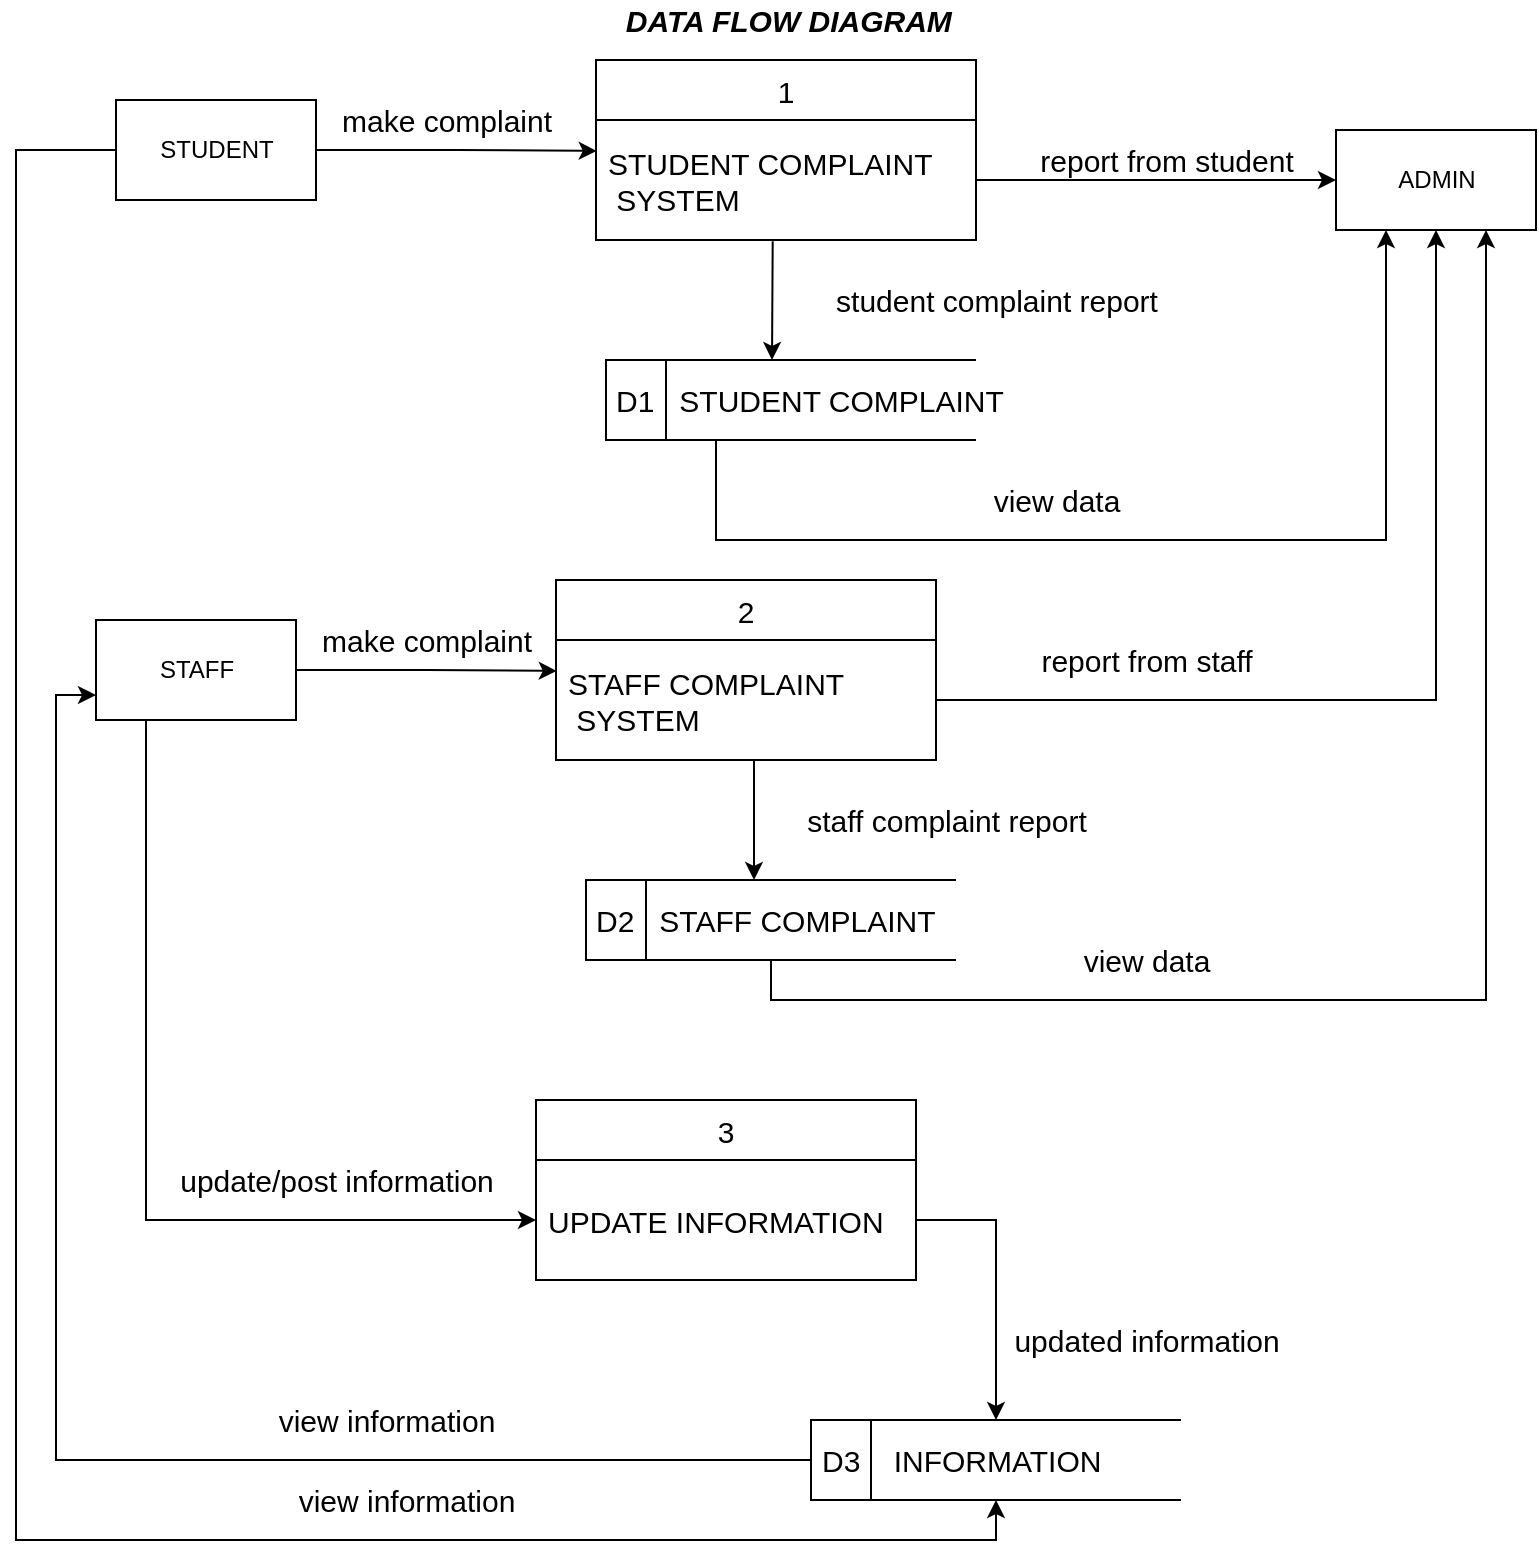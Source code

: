 <mxfile version="17.4.6" type="device"><diagram id="aKqecqVy27j1PQoUhzBN" name="Page-1"><mxGraphModel dx="1038" dy="571" grid="1" gridSize="10" guides="1" tooltips="1" connect="1" arrows="1" fold="1" page="1" pageScale="1" pageWidth="850" pageHeight="1100" math="0" shadow="0"><root><mxCell id="0"/><mxCell id="1" parent="0"/><mxCell id="6yIHHccA3hpq81JoO_N6-12" style="edgeStyle=orthogonalEdgeStyle;rounded=0;orthogonalLoop=1;jettySize=auto;html=1;entryX=0.002;entryY=0.258;entryDx=0;entryDy=0;entryPerimeter=0;fontSize=15;" parent="1" source="6yIHHccA3hpq81JoO_N6-1" target="6yIHHccA3hpq81JoO_N6-9" edge="1"><mxGeometry relative="1" as="geometry"/></mxCell><mxCell id="6yIHHccA3hpq81JoO_N6-52" style="edgeStyle=orthogonalEdgeStyle;rounded=0;orthogonalLoop=1;jettySize=auto;html=1;exitX=0;exitY=0.5;exitDx=0;exitDy=0;entryX=0.5;entryY=1;entryDx=0;entryDy=0;fontSize=15;startArrow=none;startFill=0;endArrow=classic;endFill=1;" parent="1" source="6yIHHccA3hpq81JoO_N6-1" target="6yIHHccA3hpq81JoO_N6-45" edge="1"><mxGeometry relative="1" as="geometry"><Array as="points"><mxPoint x="30" y="95"/><mxPoint x="30" y="790"/><mxPoint x="520" y="790"/></Array></mxGeometry></mxCell><mxCell id="6yIHHccA3hpq81JoO_N6-1" value="STUDENT" style="html=1;dashed=0;whitespace=wrap;" parent="1" vertex="1"><mxGeometry x="80" y="70" width="100" height="50" as="geometry"/></mxCell><mxCell id="6yIHHccA3hpq81JoO_N6-7" value="1" style="swimlane;fontStyle=0;childLayout=stackLayout;horizontal=1;startSize=30;horizontalStack=0;resizeParent=1;resizeParentMax=0;resizeLast=0;collapsible=1;marginBottom=0;fontSize=15;" parent="1" vertex="1"><mxGeometry x="320" y="50" width="190" height="90" as="geometry"/></mxCell><mxCell id="6yIHHccA3hpq81JoO_N6-9" value="STUDENT COMPLAINT&#10; SYSTEM" style="text;strokeColor=none;fillColor=none;align=left;verticalAlign=middle;spacingLeft=4;spacingRight=4;overflow=hidden;points=[[0,0.5],[1,0.5]];portConstraint=eastwest;rotatable=0;fontSize=15;" parent="6yIHHccA3hpq81JoO_N6-7" vertex="1"><mxGeometry y="30" width="190" height="60" as="geometry"/></mxCell><mxCell id="6yIHHccA3hpq81JoO_N6-11" value="ADMIN" style="html=1;dashed=0;whitespace=wrap;" parent="1" vertex="1"><mxGeometry x="690" y="85" width="100" height="50" as="geometry"/></mxCell><mxCell id="6yIHHccA3hpq81JoO_N6-13" style="edgeStyle=orthogonalEdgeStyle;rounded=0;orthogonalLoop=1;jettySize=auto;html=1;exitX=1;exitY=0.5;exitDx=0;exitDy=0;entryX=0;entryY=0.5;entryDx=0;entryDy=0;fontSize=15;" parent="1" source="6yIHHccA3hpq81JoO_N6-9" target="6yIHHccA3hpq81JoO_N6-11" edge="1"><mxGeometry relative="1" as="geometry"/></mxCell><mxCell id="6yIHHccA3hpq81JoO_N6-14" value="make complaint" style="text;html=1;align=center;verticalAlign=middle;resizable=0;points=[];autosize=1;strokeColor=none;fillColor=none;fontSize=15;" parent="1" vertex="1"><mxGeometry x="180" y="70" width="130" height="20" as="geometry"/></mxCell><mxCell id="6yIHHccA3hpq81JoO_N6-15" value="report from student" style="text;html=1;align=center;verticalAlign=middle;resizable=0;points=[];autosize=1;strokeColor=none;fillColor=none;fontSize=15;" parent="1" vertex="1"><mxGeometry x="530" y="90" width="150" height="20" as="geometry"/></mxCell><mxCell id="6yIHHccA3hpq81JoO_N6-19" style="edgeStyle=orthogonalEdgeStyle;rounded=0;orthogonalLoop=1;jettySize=auto;html=1;entryX=0.25;entryY=1;entryDx=0;entryDy=0;fontSize=15;exitX=0.161;exitY=0.975;exitDx=0;exitDy=0;exitPerimeter=0;" parent="1" source="6yIHHccA3hpq81JoO_N6-16" target="6yIHHccA3hpq81JoO_N6-11" edge="1"><mxGeometry relative="1" as="geometry"><Array as="points"><mxPoint x="380" y="239"/><mxPoint x="380" y="290"/><mxPoint x="715" y="290"/></Array></mxGeometry></mxCell><mxCell id="6yIHHccA3hpq81JoO_N6-16" value="D1&amp;nbsp; &amp;nbsp;STUDENT COMPLAINT" style="html=1;dashed=0;whitespace=wrap;shape=mxgraph.dfd.dataStoreID;align=left;spacingLeft=3;points=[[0,0],[0.5,0],[1,0],[0,0.5],[1,0.5],[0,1],[0.5,1],[1,1]];fontSize=15;" parent="1" vertex="1"><mxGeometry x="325" y="200" width="185" height="40" as="geometry"/></mxCell><mxCell id="6yIHHccA3hpq81JoO_N6-17" value="" style="endArrow=classic;html=1;rounded=0;fontSize=15;exitX=0.465;exitY=1.01;exitDx=0;exitDy=0;exitPerimeter=0;" parent="1" source="6yIHHccA3hpq81JoO_N6-9" edge="1"><mxGeometry width="50" height="50" relative="1" as="geometry"><mxPoint x="409" y="170" as="sourcePoint"/><mxPoint x="408" y="200" as="targetPoint"/></mxGeometry></mxCell><mxCell id="6yIHHccA3hpq81JoO_N6-18" value="student complaint report" style="text;html=1;align=center;verticalAlign=middle;resizable=0;points=[];autosize=1;strokeColor=none;fillColor=none;fontSize=15;" parent="1" vertex="1"><mxGeometry x="425" y="160" width="190" height="20" as="geometry"/></mxCell><mxCell id="6yIHHccA3hpq81JoO_N6-20" value="view data" style="text;html=1;align=center;verticalAlign=middle;resizable=0;points=[];autosize=1;strokeColor=none;fillColor=none;fontSize=15;" parent="1" vertex="1"><mxGeometry x="510" y="260" width="80" height="20" as="geometry"/></mxCell><mxCell id="6yIHHccA3hpq81JoO_N6-21" style="edgeStyle=orthogonalEdgeStyle;rounded=0;orthogonalLoop=1;jettySize=auto;html=1;entryX=0.002;entryY=0.258;entryDx=0;entryDy=0;entryPerimeter=0;fontSize=15;" parent="1" source="6yIHHccA3hpq81JoO_N6-22" target="6yIHHccA3hpq81JoO_N6-24" edge="1"><mxGeometry relative="1" as="geometry"/></mxCell><mxCell id="6yIHHccA3hpq81JoO_N6-43" style="edgeStyle=orthogonalEdgeStyle;rounded=0;orthogonalLoop=1;jettySize=auto;html=1;exitX=0.25;exitY=1;exitDx=0;exitDy=0;entryX=0;entryY=0.5;entryDx=0;entryDy=0;fontSize=15;" parent="1" source="6yIHHccA3hpq81JoO_N6-22" target="6yIHHccA3hpq81JoO_N6-42" edge="1"><mxGeometry relative="1" as="geometry"/></mxCell><mxCell id="6yIHHccA3hpq81JoO_N6-22" value="STAFF" style="html=1;dashed=0;whitespace=wrap;" parent="1" vertex="1"><mxGeometry x="70" y="330" width="100" height="50" as="geometry"/></mxCell><mxCell id="6yIHHccA3hpq81JoO_N6-23" value="2" style="swimlane;fontStyle=0;childLayout=stackLayout;horizontal=1;startSize=30;horizontalStack=0;resizeParent=1;resizeParentMax=0;resizeLast=0;collapsible=1;marginBottom=0;fontSize=15;" parent="1" vertex="1"><mxGeometry x="300" y="310" width="190" height="90" as="geometry"/></mxCell><mxCell id="6yIHHccA3hpq81JoO_N6-24" value="STAFF COMPLAINT&#10; SYSTEM" style="text;strokeColor=none;fillColor=none;align=left;verticalAlign=middle;spacingLeft=4;spacingRight=4;overflow=hidden;points=[[0,0.5],[1,0.5]];portConstraint=eastwest;rotatable=0;fontSize=15;" parent="6yIHHccA3hpq81JoO_N6-23" vertex="1"><mxGeometry y="30" width="190" height="60" as="geometry"/></mxCell><mxCell id="6yIHHccA3hpq81JoO_N6-27" value="make complaint" style="text;html=1;align=center;verticalAlign=middle;resizable=0;points=[];autosize=1;strokeColor=none;fillColor=none;fontSize=15;" parent="1" vertex="1"><mxGeometry x="170" y="330" width="130" height="20" as="geometry"/></mxCell><mxCell id="6yIHHccA3hpq81JoO_N6-28" value="report from staff" style="text;html=1;align=center;verticalAlign=middle;resizable=0;points=[];autosize=1;strokeColor=none;fillColor=none;fontSize=15;" parent="1" vertex="1"><mxGeometry x="530" y="340" width="130" height="20" as="geometry"/></mxCell><mxCell id="6yIHHccA3hpq81JoO_N6-36" style="edgeStyle=orthogonalEdgeStyle;rounded=0;orthogonalLoop=1;jettySize=auto;html=1;exitX=0.5;exitY=1;exitDx=0;exitDy=0;entryX=0.75;entryY=1;entryDx=0;entryDy=0;fontSize=15;" parent="1" source="6yIHHccA3hpq81JoO_N6-30" target="6yIHHccA3hpq81JoO_N6-11" edge="1"><mxGeometry relative="1" as="geometry"/></mxCell><mxCell id="6yIHHccA3hpq81JoO_N6-30" value="D2&amp;nbsp; &amp;nbsp;STAFF COMPLAINT" style="html=1;dashed=0;whitespace=wrap;shape=mxgraph.dfd.dataStoreID;align=left;spacingLeft=3;points=[[0,0],[0.5,0],[1,0],[0,0.5],[1,0.5],[0,1],[0.5,1],[1,1]];fontSize=15;" parent="1" vertex="1"><mxGeometry x="315" y="460" width="185" height="40" as="geometry"/></mxCell><mxCell id="6yIHHccA3hpq81JoO_N6-31" value="" style="endArrow=classic;html=1;rounded=0;fontSize=15;" parent="1" edge="1"><mxGeometry width="50" height="50" relative="1" as="geometry"><mxPoint x="399" y="450" as="sourcePoint"/><mxPoint x="399" y="460" as="targetPoint"/><Array as="points"><mxPoint x="399" y="400"/></Array></mxGeometry></mxCell><mxCell id="6yIHHccA3hpq81JoO_N6-32" value="staff complaint report" style="text;html=1;align=center;verticalAlign=middle;resizable=0;points=[];autosize=1;strokeColor=none;fillColor=none;fontSize=15;" parent="1" vertex="1"><mxGeometry x="410" y="420" width="170" height="20" as="geometry"/></mxCell><mxCell id="6yIHHccA3hpq81JoO_N6-33" value="view data" style="text;html=1;align=center;verticalAlign=middle;resizable=0;points=[];autosize=1;strokeColor=none;fillColor=none;fontSize=15;" parent="1" vertex="1"><mxGeometry x="555" y="490" width="80" height="20" as="geometry"/></mxCell><mxCell id="6yIHHccA3hpq81JoO_N6-34" style="edgeStyle=orthogonalEdgeStyle;rounded=0;orthogonalLoop=1;jettySize=auto;html=1;exitX=1;exitY=0.5;exitDx=0;exitDy=0;entryX=0.5;entryY=1;entryDx=0;entryDy=0;fontSize=15;" parent="1" source="6yIHHccA3hpq81JoO_N6-24" target="6yIHHccA3hpq81JoO_N6-11" edge="1"><mxGeometry relative="1" as="geometry"/></mxCell><mxCell id="6yIHHccA3hpq81JoO_N6-41" value="3" style="swimlane;fontStyle=0;childLayout=stackLayout;horizontal=1;startSize=30;horizontalStack=0;resizeParent=1;resizeParentMax=0;resizeLast=0;collapsible=1;marginBottom=0;fontSize=15;" parent="1" vertex="1"><mxGeometry x="290" y="570" width="190" height="90" as="geometry"/></mxCell><mxCell id="6yIHHccA3hpq81JoO_N6-42" value="UPDATE INFORMATION " style="text;strokeColor=none;fillColor=none;align=left;verticalAlign=middle;spacingLeft=4;spacingRight=4;overflow=hidden;points=[[0,0.5],[1,0.5]];portConstraint=eastwest;rotatable=0;fontSize=15;" parent="6yIHHccA3hpq81JoO_N6-41" vertex="1"><mxGeometry y="30" width="190" height="60" as="geometry"/></mxCell><mxCell id="6yIHHccA3hpq81JoO_N6-44" value="update/post information" style="text;html=1;align=center;verticalAlign=middle;resizable=0;points=[];autosize=1;strokeColor=none;fillColor=none;fontSize=15;" parent="1" vertex="1"><mxGeometry x="100" y="600" width="180" height="20" as="geometry"/></mxCell><mxCell id="6yIHHccA3hpq81JoO_N6-48" style="edgeStyle=orthogonalEdgeStyle;rounded=0;orthogonalLoop=1;jettySize=auto;html=1;exitX=0.5;exitY=0;exitDx=0;exitDy=0;fontSize=15;startArrow=classic;startFill=1;endArrow=none;endFill=0;" parent="1" source="6yIHHccA3hpq81JoO_N6-45" target="6yIHHccA3hpq81JoO_N6-42" edge="1"><mxGeometry relative="1" as="geometry"/></mxCell><mxCell id="6yIHHccA3hpq81JoO_N6-50" style="edgeStyle=orthogonalEdgeStyle;rounded=0;orthogonalLoop=1;jettySize=auto;html=1;entryX=0;entryY=0.75;entryDx=0;entryDy=0;fontSize=15;startArrow=none;startFill=0;endArrow=classic;endFill=1;" parent="1" source="6yIHHccA3hpq81JoO_N6-45" target="6yIHHccA3hpq81JoO_N6-22" edge="1"><mxGeometry relative="1" as="geometry"/></mxCell><mxCell id="6yIHHccA3hpq81JoO_N6-45" value="D3&amp;nbsp; &amp;nbsp; INFORMATION" style="html=1;dashed=0;whitespace=wrap;shape=mxgraph.dfd.dataStoreID;align=left;spacingLeft=3;points=[[0,0],[0.5,0],[1,0],[0,0.5],[1,0.5],[0,1],[0.5,1],[1,1]];fontSize=15;" parent="1" vertex="1"><mxGeometry x="427.5" y="730" width="185" height="40" as="geometry"/></mxCell><mxCell id="6yIHHccA3hpq81JoO_N6-51" value="view information" style="text;html=1;align=center;verticalAlign=middle;resizable=0;points=[];autosize=1;strokeColor=none;fillColor=none;fontSize=15;" parent="1" vertex="1"><mxGeometry x="150" y="720" width="130" height="20" as="geometry"/></mxCell><mxCell id="6yIHHccA3hpq81JoO_N6-53" value="view information" style="text;html=1;align=center;verticalAlign=middle;resizable=0;points=[];autosize=1;strokeColor=none;fillColor=none;fontSize=15;" parent="1" vertex="1"><mxGeometry x="160" y="760" width="130" height="20" as="geometry"/></mxCell><mxCell id="6yIHHccA3hpq81JoO_N6-55" value="updated information" style="text;html=1;align=center;verticalAlign=middle;resizable=0;points=[];autosize=1;strokeColor=none;fillColor=none;fontSize=15;" parent="1" vertex="1"><mxGeometry x="520" y="680" width="150" height="20" as="geometry"/></mxCell><mxCell id="6yIHHccA3hpq81JoO_N6-56" value="&lt;b&gt;&lt;i&gt;DATA FLOW DIAGRAM&amp;nbsp;&lt;/i&gt;&lt;/b&gt;" style="text;html=1;align=center;verticalAlign=middle;resizable=0;points=[];autosize=1;strokeColor=none;fillColor=none;fontSize=15;" parent="1" vertex="1"><mxGeometry x="317.5" y="20" width="200" height="20" as="geometry"/></mxCell></root></mxGraphModel></diagram></mxfile>